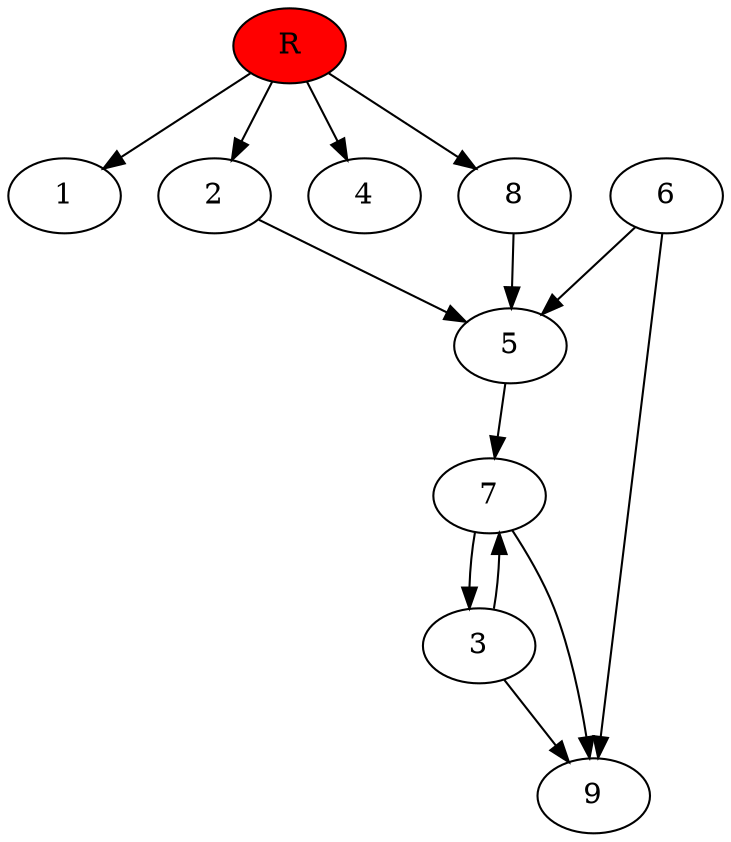 digraph prb7373 {
	1
	2
	3
	4
	5
	6
	7
	8
	R [fillcolor="#ff0000" style=filled]
	2 -> 5
	3 -> 7
	3 -> 9
	5 -> 7
	6 -> 5
	6 -> 9
	7 -> 3
	7 -> 9
	8 -> 5
	R -> 1
	R -> 2
	R -> 4
	R -> 8
}
